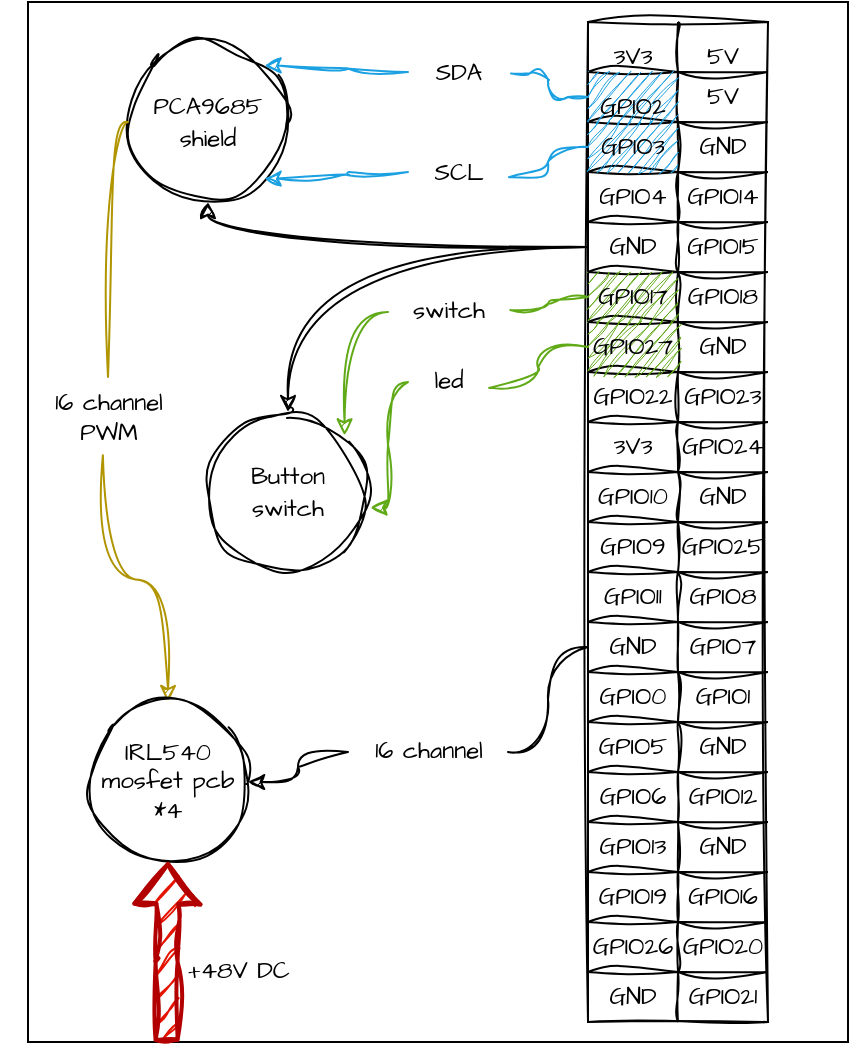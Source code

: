 <mxfile>
    <diagram id="WHN7KJUo0XjJs8HCU2_Z" name="Page-1">
        <mxGraphModel dx="584" dy="692" grid="1" gridSize="10" guides="1" tooltips="1" connect="1" arrows="1" fold="1" page="1" pageScale="1" pageWidth="827" pageHeight="1169" math="0" shadow="0">
            <root>
                <mxCell id="0"/>
                <mxCell id="1" parent="0"/>
                <mxCell id="95" value="" style="rounded=0;whiteSpace=wrap;html=1;fontSize=12;fillStyle=auto;" parent="1" vertex="1">
                    <mxGeometry x="200" y="140" width="410" height="520" as="geometry"/>
                </mxCell>
                <mxCell id="2" value="" style="shape=table;html=1;whiteSpace=wrap;startSize=0;container=1;collapsible=0;childLayout=tableLayout;hachureGap=4;fontFamily=Architects Daughter;fontSource=https%3A%2F%2Ffonts.googleapis.com%2Fcss%3Ffamily%3DArchitects%2BDaughter;fontSize=12;sketch=1;curveFitting=1;jiggle=2;" parent="1" vertex="1">
                    <mxGeometry x="480" y="150" width="90" height="500" as="geometry"/>
                </mxCell>
                <mxCell id="65" style="shape=tableRow;horizontal=0;startSize=0;swimlaneHead=0;swimlaneBody=0;top=0;left=0;bottom=0;right=0;collapsible=0;dropTarget=0;fillColor=none;points=[[0,0.5],[1,0.5]];portConstraint=eastwest;hachureGap=4;fontFamily=Architects Daughter;fontSource=https%3A%2F%2Ffonts.googleapis.com%2Fcss%3Ffamily%3DArchitects%2BDaughter;fontSize=20;sketch=1;curveFitting=1;jiggle=2;" parent="2" vertex="1">
                    <mxGeometry width="90" height="25" as="geometry"/>
                </mxCell>
                <mxCell id="66" value="&lt;font style=&quot;font-size: 12px;&quot;&gt;3V3&lt;/font&gt;" style="shape=partialRectangle;html=1;whiteSpace=wrap;connectable=0;fillColor=none;top=0;left=0;bottom=0;right=0;overflow=hidden;hachureGap=4;fontFamily=Architects Daughter;fontSource=https%3A%2F%2Ffonts.googleapis.com%2Fcss%3Ffamily%3DArchitects%2BDaughter;fontSize=20;sketch=1;curveFitting=1;jiggle=2;" parent="65" vertex="1">
                    <mxGeometry width="45" height="25" as="geometry">
                        <mxRectangle width="45" height="25" as="alternateBounds"/>
                    </mxGeometry>
                </mxCell>
                <mxCell id="67" value="&lt;font style=&quot;font-size: 12px;&quot;&gt;5V&lt;/font&gt;" style="shape=partialRectangle;html=1;whiteSpace=wrap;connectable=0;fillColor=none;top=0;left=0;bottom=0;right=0;overflow=hidden;hachureGap=4;fontFamily=Architects Daughter;fontSource=https%3A%2F%2Ffonts.googleapis.com%2Fcss%3Ffamily%3DArchitects%2BDaughter;fontSize=20;sketch=1;curveFitting=1;jiggle=2;" parent="65" vertex="1">
                    <mxGeometry x="45" width="45" height="25" as="geometry">
                        <mxRectangle width="45" height="25" as="alternateBounds"/>
                    </mxGeometry>
                </mxCell>
                <mxCell id="62" style="shape=tableRow;horizontal=0;startSize=0;swimlaneHead=0;swimlaneBody=0;top=0;left=0;bottom=0;right=0;collapsible=0;dropTarget=0;fillColor=none;points=[[0,0.5],[1,0.5]];portConstraint=eastwest;hachureGap=4;fontFamily=Architects Daughter;fontSource=https%3A%2F%2Ffonts.googleapis.com%2Fcss%3Ffamily%3DArchitects%2BDaughter;fontSize=20;sketch=1;curveFitting=1;jiggle=2;" parent="2" vertex="1">
                    <mxGeometry y="25" width="90" height="25" as="geometry"/>
                </mxCell>
                <mxCell id="63" value="&lt;font color=&quot;#000000&quot; style=&quot;font-size: 12px;&quot;&gt;GPIO2&lt;/font&gt;" style="shape=partialRectangle;html=1;whiteSpace=wrap;connectable=0;fillColor=#1BA1E2;top=0;left=0;bottom=0;right=0;overflow=hidden;hachureGap=4;fontFamily=Architects Daughter;fontSource=https%3A%2F%2Ffonts.googleapis.com%2Fcss%3Ffamily%3DArchitects%2BDaughter;fontSize=20;fontColor=#ffffff;strokeColor=#006EAF;sketch=1;curveFitting=1;jiggle=2;" parent="62" vertex="1">
                    <mxGeometry width="45" height="25" as="geometry">
                        <mxRectangle width="45" height="25" as="alternateBounds"/>
                    </mxGeometry>
                </mxCell>
                <mxCell id="64" value="5V" style="shape=partialRectangle;html=1;whiteSpace=wrap;connectable=0;fillColor=none;top=0;left=0;bottom=0;right=0;overflow=hidden;hachureGap=4;fontFamily=Architects Daughter;fontSource=https%3A%2F%2Ffonts.googleapis.com%2Fcss%3Ffamily%3DArchitects%2BDaughter;fontSize=12;sketch=1;curveFitting=1;jiggle=2;" parent="62" vertex="1">
                    <mxGeometry x="45" width="45" height="25" as="geometry">
                        <mxRectangle width="45" height="25" as="alternateBounds"/>
                    </mxGeometry>
                </mxCell>
                <mxCell id="59" style="shape=tableRow;horizontal=0;startSize=0;swimlaneHead=0;swimlaneBody=0;top=0;left=0;bottom=0;right=0;collapsible=0;dropTarget=0;fillColor=none;points=[[0,0.5],[1,0.5]];portConstraint=eastwest;hachureGap=4;fontFamily=Architects Daughter;fontSource=https%3A%2F%2Ffonts.googleapis.com%2Fcss%3Ffamily%3DArchitects%2BDaughter;fontSize=20;sketch=1;curveFitting=1;jiggle=2;" parent="2" vertex="1">
                    <mxGeometry y="50" width="90" height="25" as="geometry"/>
                </mxCell>
                <mxCell id="60" value="&lt;font color=&quot;#000000&quot;&gt;GPIO3&lt;/font&gt;" style="shape=partialRectangle;html=1;whiteSpace=wrap;connectable=0;fillColor=#1ba1e2;top=0;left=0;bottom=0;right=0;overflow=hidden;hachureGap=4;fontFamily=Architects Daughter;fontSource=https%3A%2F%2Ffonts.googleapis.com%2Fcss%3Ffamily%3DArchitects%2BDaughter;fontSize=12;fontColor=#ffffff;strokeColor=#006EAF;sketch=1;curveFitting=1;jiggle=2;" parent="59" vertex="1">
                    <mxGeometry width="45" height="25" as="geometry">
                        <mxRectangle width="45" height="25" as="alternateBounds"/>
                    </mxGeometry>
                </mxCell>
                <mxCell id="61" value="GND" style="shape=partialRectangle;html=1;whiteSpace=wrap;connectable=0;fillColor=none;top=0;left=0;bottom=0;right=0;overflow=hidden;hachureGap=4;fontFamily=Architects Daughter;fontSource=https%3A%2F%2Ffonts.googleapis.com%2Fcss%3Ffamily%3DArchitects%2BDaughter;fontSize=12;sketch=1;curveFitting=1;jiggle=2;" parent="59" vertex="1">
                    <mxGeometry x="45" width="45" height="25" as="geometry">
                        <mxRectangle width="45" height="25" as="alternateBounds"/>
                    </mxGeometry>
                </mxCell>
                <mxCell id="56" style="shape=tableRow;horizontal=0;startSize=0;swimlaneHead=0;swimlaneBody=0;top=0;left=0;bottom=0;right=0;collapsible=0;dropTarget=0;fillColor=none;points=[[0,0.5],[1,0.5]];portConstraint=eastwest;hachureGap=4;fontFamily=Architects Daughter;fontSource=https%3A%2F%2Ffonts.googleapis.com%2Fcss%3Ffamily%3DArchitects%2BDaughter;fontSize=20;sketch=1;curveFitting=1;jiggle=2;" parent="2" vertex="1">
                    <mxGeometry y="75" width="90" height="25" as="geometry"/>
                </mxCell>
                <mxCell id="57" value="GPIO4" style="shape=partialRectangle;html=1;whiteSpace=wrap;connectable=0;fillColor=none;top=0;left=0;bottom=0;right=0;overflow=hidden;hachureGap=4;fontFamily=Architects Daughter;fontSource=https%3A%2F%2Ffonts.googleapis.com%2Fcss%3Ffamily%3DArchitects%2BDaughter;fontSize=12;sketch=1;curveFitting=1;jiggle=2;" parent="56" vertex="1">
                    <mxGeometry width="45" height="25" as="geometry">
                        <mxRectangle width="45" height="25" as="alternateBounds"/>
                    </mxGeometry>
                </mxCell>
                <mxCell id="58" value="GPIO14" style="shape=partialRectangle;html=1;whiteSpace=wrap;connectable=0;fillColor=none;top=0;left=0;bottom=0;right=0;overflow=hidden;hachureGap=4;fontFamily=Architects Daughter;fontSource=https%3A%2F%2Ffonts.googleapis.com%2Fcss%3Ffamily%3DArchitects%2BDaughter;fontSize=12;sketch=1;curveFitting=1;jiggle=2;" parent="56" vertex="1">
                    <mxGeometry x="45" width="45" height="25" as="geometry">
                        <mxRectangle width="45" height="25" as="alternateBounds"/>
                    </mxGeometry>
                </mxCell>
                <mxCell id="53" style="shape=tableRow;horizontal=0;startSize=0;swimlaneHead=0;swimlaneBody=0;top=0;left=0;bottom=0;right=0;collapsible=0;dropTarget=0;fillColor=none;points=[[0,0.5],[1,0.5]];portConstraint=eastwest;hachureGap=4;fontFamily=Architects Daughter;fontSource=https%3A%2F%2Ffonts.googleapis.com%2Fcss%3Ffamily%3DArchitects%2BDaughter;fontSize=20;sketch=1;curveFitting=1;jiggle=2;" parent="2" vertex="1">
                    <mxGeometry y="100" width="90" height="25" as="geometry"/>
                </mxCell>
                <mxCell id="54" value="GND" style="shape=partialRectangle;html=1;whiteSpace=wrap;connectable=0;fillColor=none;top=0;left=0;bottom=0;right=0;overflow=hidden;hachureGap=4;fontFamily=Architects Daughter;fontSource=https%3A%2F%2Ffonts.googleapis.com%2Fcss%3Ffamily%3DArchitects%2BDaughter;fontSize=12;sketch=1;curveFitting=1;jiggle=2;" parent="53" vertex="1">
                    <mxGeometry width="45" height="25" as="geometry">
                        <mxRectangle width="45" height="25" as="alternateBounds"/>
                    </mxGeometry>
                </mxCell>
                <mxCell id="55" value="GPIO15" style="shape=partialRectangle;html=1;whiteSpace=wrap;connectable=0;fillColor=none;top=0;left=0;bottom=0;right=0;overflow=hidden;hachureGap=4;fontFamily=Architects Daughter;fontSource=https%3A%2F%2Ffonts.googleapis.com%2Fcss%3Ffamily%3DArchitects%2BDaughter;fontSize=12;sketch=1;curveFitting=1;jiggle=2;" parent="53" vertex="1">
                    <mxGeometry x="45" width="45" height="25" as="geometry">
                        <mxRectangle width="45" height="25" as="alternateBounds"/>
                    </mxGeometry>
                </mxCell>
                <mxCell id="50" style="shape=tableRow;horizontal=0;startSize=0;swimlaneHead=0;swimlaneBody=0;top=0;left=0;bottom=0;right=0;collapsible=0;dropTarget=0;fillColor=none;points=[[0,0.5],[1,0.5]];portConstraint=eastwest;hachureGap=4;fontFamily=Architects Daughter;fontSource=https%3A%2F%2Ffonts.googleapis.com%2Fcss%3Ffamily%3DArchitects%2BDaughter;fontSize=20;sketch=1;curveFitting=1;jiggle=2;" parent="2" vertex="1">
                    <mxGeometry y="125" width="90" height="25" as="geometry"/>
                </mxCell>
                <mxCell id="51" value="&lt;font color=&quot;#000000&quot;&gt;GPIO17&lt;/font&gt;" style="shape=partialRectangle;html=1;whiteSpace=wrap;connectable=0;fillColor=#60A917;top=0;left=0;bottom=0;right=0;overflow=hidden;hachureGap=4;fontFamily=Architects Daughter;fontSource=https%3A%2F%2Ffonts.googleapis.com%2Fcss%3Ffamily%3DArchitects%2BDaughter;fontSize=12;fontColor=#ffffff;strokeColor=#2D7600;sketch=1;curveFitting=1;jiggle=2;" parent="50" vertex="1">
                    <mxGeometry width="45" height="25" as="geometry">
                        <mxRectangle width="45" height="25" as="alternateBounds"/>
                    </mxGeometry>
                </mxCell>
                <mxCell id="52" value="GPIO18" style="shape=partialRectangle;html=1;whiteSpace=wrap;connectable=0;fillColor=none;top=0;left=0;bottom=0;right=0;overflow=hidden;hachureGap=4;fontFamily=Architects Daughter;fontSource=https%3A%2F%2Ffonts.googleapis.com%2Fcss%3Ffamily%3DArchitects%2BDaughter;fontSize=12;sketch=1;curveFitting=1;jiggle=2;" parent="50" vertex="1">
                    <mxGeometry x="45" width="45" height="25" as="geometry">
                        <mxRectangle width="45" height="25" as="alternateBounds"/>
                    </mxGeometry>
                </mxCell>
                <mxCell id="47" style="shape=tableRow;horizontal=0;startSize=0;swimlaneHead=0;swimlaneBody=0;top=0;left=0;bottom=0;right=0;collapsible=0;dropTarget=0;fillColor=none;points=[[0,0.5],[1,0.5]];portConstraint=eastwest;hachureGap=4;fontFamily=Architects Daughter;fontSource=https%3A%2F%2Ffonts.googleapis.com%2Fcss%3Ffamily%3DArchitects%2BDaughter;fontSize=20;sketch=1;curveFitting=1;jiggle=2;" parent="2" vertex="1">
                    <mxGeometry y="150" width="90" height="25" as="geometry"/>
                </mxCell>
                <mxCell id="48" value="&lt;font color=&quot;#000000&quot;&gt;GPIO27&lt;/font&gt;" style="shape=partialRectangle;html=1;whiteSpace=wrap;connectable=0;fillColor=#60a917;top=0;left=0;bottom=0;right=0;overflow=hidden;hachureGap=4;fontFamily=Architects Daughter;fontSource=https%3A%2F%2Ffonts.googleapis.com%2Fcss%3Ffamily%3DArchitects%2BDaughter;fontSize=12;fontColor=#ffffff;strokeColor=#2D7600;sketch=1;curveFitting=1;jiggle=2;" parent="47" vertex="1">
                    <mxGeometry width="45" height="25" as="geometry">
                        <mxRectangle width="45" height="25" as="alternateBounds"/>
                    </mxGeometry>
                </mxCell>
                <mxCell id="49" value="GND" style="shape=partialRectangle;html=1;whiteSpace=wrap;connectable=0;fillColor=none;top=0;left=0;bottom=0;right=0;overflow=hidden;hachureGap=4;fontFamily=Architects Daughter;fontSource=https%3A%2F%2Ffonts.googleapis.com%2Fcss%3Ffamily%3DArchitects%2BDaughter;fontSize=12;sketch=1;curveFitting=1;jiggle=2;" parent="47" vertex="1">
                    <mxGeometry x="45" width="45" height="25" as="geometry">
                        <mxRectangle width="45" height="25" as="alternateBounds"/>
                    </mxGeometry>
                </mxCell>
                <mxCell id="44" style="shape=tableRow;horizontal=0;startSize=0;swimlaneHead=0;swimlaneBody=0;top=0;left=0;bottom=0;right=0;collapsible=0;dropTarget=0;fillColor=none;points=[[0,0.5],[1,0.5]];portConstraint=eastwest;hachureGap=4;fontFamily=Architects Daughter;fontSource=https%3A%2F%2Ffonts.googleapis.com%2Fcss%3Ffamily%3DArchitects%2BDaughter;fontSize=20;sketch=1;curveFitting=1;jiggle=2;" parent="2" vertex="1">
                    <mxGeometry y="175" width="90" height="25" as="geometry"/>
                </mxCell>
                <mxCell id="45" value="GPIO22" style="shape=partialRectangle;html=1;whiteSpace=wrap;connectable=0;fillColor=none;top=0;left=0;bottom=0;right=0;overflow=hidden;hachureGap=4;fontFamily=Architects Daughter;fontSource=https%3A%2F%2Ffonts.googleapis.com%2Fcss%3Ffamily%3DArchitects%2BDaughter;fontSize=12;sketch=1;curveFitting=1;jiggle=2;" parent="44" vertex="1">
                    <mxGeometry width="45" height="25" as="geometry">
                        <mxRectangle width="45" height="25" as="alternateBounds"/>
                    </mxGeometry>
                </mxCell>
                <mxCell id="46" value="GPIO23" style="shape=partialRectangle;html=1;whiteSpace=wrap;connectable=0;fillColor=none;top=0;left=0;bottom=0;right=0;overflow=hidden;hachureGap=4;fontFamily=Architects Daughter;fontSource=https%3A%2F%2Ffonts.googleapis.com%2Fcss%3Ffamily%3DArchitects%2BDaughter;fontSize=12;sketch=1;curveFitting=1;jiggle=2;" parent="44" vertex="1">
                    <mxGeometry x="45" width="45" height="25" as="geometry">
                        <mxRectangle width="45" height="25" as="alternateBounds"/>
                    </mxGeometry>
                </mxCell>
                <mxCell id="41" style="shape=tableRow;horizontal=0;startSize=0;swimlaneHead=0;swimlaneBody=0;top=0;left=0;bottom=0;right=0;collapsible=0;dropTarget=0;fillColor=none;points=[[0,0.5],[1,0.5]];portConstraint=eastwest;hachureGap=4;fontFamily=Architects Daughter;fontSource=https%3A%2F%2Ffonts.googleapis.com%2Fcss%3Ffamily%3DArchitects%2BDaughter;fontSize=20;sketch=1;curveFitting=1;jiggle=2;" parent="2" vertex="1">
                    <mxGeometry y="200" width="90" height="25" as="geometry"/>
                </mxCell>
                <mxCell id="42" value="3V3" style="shape=partialRectangle;html=1;whiteSpace=wrap;connectable=0;fillColor=none;top=0;left=0;bottom=0;right=0;overflow=hidden;hachureGap=4;fontFamily=Architects Daughter;fontSource=https%3A%2F%2Ffonts.googleapis.com%2Fcss%3Ffamily%3DArchitects%2BDaughter;fontSize=12;sketch=1;curveFitting=1;jiggle=2;" parent="41" vertex="1">
                    <mxGeometry width="45" height="25" as="geometry">
                        <mxRectangle width="45" height="25" as="alternateBounds"/>
                    </mxGeometry>
                </mxCell>
                <mxCell id="43" value="GPIO24" style="shape=partialRectangle;html=1;whiteSpace=wrap;connectable=0;fillColor=none;top=0;left=0;bottom=0;right=0;overflow=hidden;hachureGap=4;fontFamily=Architects Daughter;fontSource=https%3A%2F%2Ffonts.googleapis.com%2Fcss%3Ffamily%3DArchitects%2BDaughter;fontSize=12;sketch=1;curveFitting=1;jiggle=2;" parent="41" vertex="1">
                    <mxGeometry x="45" width="45" height="25" as="geometry">
                        <mxRectangle width="45" height="25" as="alternateBounds"/>
                    </mxGeometry>
                </mxCell>
                <mxCell id="38" style="shape=tableRow;horizontal=0;startSize=0;swimlaneHead=0;swimlaneBody=0;top=0;left=0;bottom=0;right=0;collapsible=0;dropTarget=0;fillColor=none;points=[[0,0.5],[1,0.5]];portConstraint=eastwest;hachureGap=4;fontFamily=Architects Daughter;fontSource=https%3A%2F%2Ffonts.googleapis.com%2Fcss%3Ffamily%3DArchitects%2BDaughter;fontSize=20;sketch=1;curveFitting=1;jiggle=2;" parent="2" vertex="1">
                    <mxGeometry y="225" width="90" height="25" as="geometry"/>
                </mxCell>
                <mxCell id="39" value="GPIO10" style="shape=partialRectangle;html=1;whiteSpace=wrap;connectable=0;fillColor=none;top=0;left=0;bottom=0;right=0;overflow=hidden;hachureGap=4;fontFamily=Architects Daughter;fontSource=https%3A%2F%2Ffonts.googleapis.com%2Fcss%3Ffamily%3DArchitects%2BDaughter;fontSize=12;sketch=1;curveFitting=1;jiggle=2;" parent="38" vertex="1">
                    <mxGeometry width="45" height="25" as="geometry">
                        <mxRectangle width="45" height="25" as="alternateBounds"/>
                    </mxGeometry>
                </mxCell>
                <mxCell id="40" value="GND" style="shape=partialRectangle;html=1;whiteSpace=wrap;connectable=0;fillColor=none;top=0;left=0;bottom=0;right=0;overflow=hidden;hachureGap=4;fontFamily=Architects Daughter;fontSource=https%3A%2F%2Ffonts.googleapis.com%2Fcss%3Ffamily%3DArchitects%2BDaughter;fontSize=12;sketch=1;curveFitting=1;jiggle=2;" parent="38" vertex="1">
                    <mxGeometry x="45" width="45" height="25" as="geometry">
                        <mxRectangle width="45" height="25" as="alternateBounds"/>
                    </mxGeometry>
                </mxCell>
                <mxCell id="35" style="shape=tableRow;horizontal=0;startSize=0;swimlaneHead=0;swimlaneBody=0;top=0;left=0;bottom=0;right=0;collapsible=0;dropTarget=0;fillColor=none;points=[[0,0.5],[1,0.5]];portConstraint=eastwest;hachureGap=4;fontFamily=Architects Daughter;fontSource=https%3A%2F%2Ffonts.googleapis.com%2Fcss%3Ffamily%3DArchitects%2BDaughter;fontSize=20;sketch=1;curveFitting=1;jiggle=2;" parent="2" vertex="1">
                    <mxGeometry y="250" width="90" height="25" as="geometry"/>
                </mxCell>
                <mxCell id="36" value="GPIO9" style="shape=partialRectangle;html=1;whiteSpace=wrap;connectable=0;fillColor=none;top=0;left=0;bottom=0;right=0;overflow=hidden;hachureGap=4;fontFamily=Architects Daughter;fontSource=https%3A%2F%2Ffonts.googleapis.com%2Fcss%3Ffamily%3DArchitects%2BDaughter;fontSize=12;sketch=1;curveFitting=1;jiggle=2;" parent="35" vertex="1">
                    <mxGeometry width="45" height="25" as="geometry">
                        <mxRectangle width="45" height="25" as="alternateBounds"/>
                    </mxGeometry>
                </mxCell>
                <mxCell id="37" value="GPIO25" style="shape=partialRectangle;html=1;whiteSpace=wrap;connectable=0;fillColor=none;top=0;left=0;bottom=0;right=0;overflow=hidden;hachureGap=4;fontFamily=Architects Daughter;fontSource=https%3A%2F%2Ffonts.googleapis.com%2Fcss%3Ffamily%3DArchitects%2BDaughter;fontSize=12;sketch=1;curveFitting=1;jiggle=2;" parent="35" vertex="1">
                    <mxGeometry x="45" width="45" height="25" as="geometry">
                        <mxRectangle width="45" height="25" as="alternateBounds"/>
                    </mxGeometry>
                </mxCell>
                <mxCell id="32" style="shape=tableRow;horizontal=0;startSize=0;swimlaneHead=0;swimlaneBody=0;top=0;left=0;bottom=0;right=0;collapsible=0;dropTarget=0;fillColor=none;points=[[0,0.5],[1,0.5]];portConstraint=eastwest;hachureGap=4;fontFamily=Architects Daughter;fontSource=https%3A%2F%2Ffonts.googleapis.com%2Fcss%3Ffamily%3DArchitects%2BDaughter;fontSize=20;sketch=1;curveFitting=1;jiggle=2;" parent="2" vertex="1">
                    <mxGeometry y="275" width="90" height="25" as="geometry"/>
                </mxCell>
                <mxCell id="33" value="GPIO11" style="shape=partialRectangle;html=1;whiteSpace=wrap;connectable=0;fillColor=none;top=0;left=0;bottom=0;right=0;overflow=hidden;hachureGap=4;fontFamily=Architects Daughter;fontSource=https%3A%2F%2Ffonts.googleapis.com%2Fcss%3Ffamily%3DArchitects%2BDaughter;fontSize=12;sketch=1;curveFitting=1;jiggle=2;" parent="32" vertex="1">
                    <mxGeometry width="45" height="25" as="geometry">
                        <mxRectangle width="45" height="25" as="alternateBounds"/>
                    </mxGeometry>
                </mxCell>
                <mxCell id="34" value="GPIO8" style="shape=partialRectangle;html=1;whiteSpace=wrap;connectable=0;fillColor=none;top=0;left=0;bottom=0;right=0;overflow=hidden;hachureGap=4;fontFamily=Architects Daughter;fontSource=https%3A%2F%2Ffonts.googleapis.com%2Fcss%3Ffamily%3DArchitects%2BDaughter;fontSize=12;sketch=1;curveFitting=1;jiggle=2;" parent="32" vertex="1">
                    <mxGeometry x="45" width="45" height="25" as="geometry">
                        <mxRectangle width="45" height="25" as="alternateBounds"/>
                    </mxGeometry>
                </mxCell>
                <mxCell id="29" style="shape=tableRow;horizontal=0;startSize=0;swimlaneHead=0;swimlaneBody=0;top=0;left=0;bottom=0;right=0;collapsible=0;dropTarget=0;fillColor=none;points=[[0,0.5],[1,0.5]];portConstraint=eastwest;hachureGap=4;fontFamily=Architects Daughter;fontSource=https%3A%2F%2Ffonts.googleapis.com%2Fcss%3Ffamily%3DArchitects%2BDaughter;fontSize=20;sketch=1;curveFitting=1;jiggle=2;" parent="2" vertex="1">
                    <mxGeometry y="300" width="90" height="25" as="geometry"/>
                </mxCell>
                <mxCell id="30" value="GND" style="shape=partialRectangle;html=1;whiteSpace=wrap;connectable=0;fillColor=none;top=0;left=0;bottom=0;right=0;overflow=hidden;hachureGap=4;fontFamily=Architects Daughter;fontSource=https%3A%2F%2Ffonts.googleapis.com%2Fcss%3Ffamily%3DArchitects%2BDaughter;fontSize=12;sketch=1;curveFitting=1;jiggle=2;" parent="29" vertex="1">
                    <mxGeometry width="45" height="25" as="geometry">
                        <mxRectangle width="45" height="25" as="alternateBounds"/>
                    </mxGeometry>
                </mxCell>
                <mxCell id="31" value="GPIO7" style="shape=partialRectangle;html=1;whiteSpace=wrap;connectable=0;fillColor=none;top=0;left=0;bottom=0;right=0;overflow=hidden;hachureGap=4;fontFamily=Architects Daughter;fontSource=https%3A%2F%2Ffonts.googleapis.com%2Fcss%3Ffamily%3DArchitects%2BDaughter;fontSize=12;sketch=1;curveFitting=1;jiggle=2;" parent="29" vertex="1">
                    <mxGeometry x="45" width="45" height="25" as="geometry">
                        <mxRectangle width="45" height="25" as="alternateBounds"/>
                    </mxGeometry>
                </mxCell>
                <mxCell id="26" style="shape=tableRow;horizontal=0;startSize=0;swimlaneHead=0;swimlaneBody=0;top=0;left=0;bottom=0;right=0;collapsible=0;dropTarget=0;fillColor=none;points=[[0,0.5],[1,0.5]];portConstraint=eastwest;hachureGap=4;fontFamily=Architects Daughter;fontSource=https%3A%2F%2Ffonts.googleapis.com%2Fcss%3Ffamily%3DArchitects%2BDaughter;fontSize=20;sketch=1;curveFitting=1;jiggle=2;" parent="2" vertex="1">
                    <mxGeometry y="325" width="90" height="25" as="geometry"/>
                </mxCell>
                <mxCell id="27" value="GPIO0" style="shape=partialRectangle;html=1;whiteSpace=wrap;connectable=0;fillColor=none;top=0;left=0;bottom=0;right=0;overflow=hidden;hachureGap=4;fontFamily=Architects Daughter;fontSource=https%3A%2F%2Ffonts.googleapis.com%2Fcss%3Ffamily%3DArchitects%2BDaughter;fontSize=12;sketch=1;curveFitting=1;jiggle=2;" parent="26" vertex="1">
                    <mxGeometry width="45" height="25" as="geometry">
                        <mxRectangle width="45" height="25" as="alternateBounds"/>
                    </mxGeometry>
                </mxCell>
                <mxCell id="28" value="GPIO1" style="shape=partialRectangle;html=1;whiteSpace=wrap;connectable=0;fillColor=none;top=0;left=0;bottom=0;right=0;overflow=hidden;hachureGap=4;fontFamily=Architects Daughter;fontSource=https%3A%2F%2Ffonts.googleapis.com%2Fcss%3Ffamily%3DArchitects%2BDaughter;fontSize=12;sketch=1;curveFitting=1;jiggle=2;" parent="26" vertex="1">
                    <mxGeometry x="45" width="45" height="25" as="geometry">
                        <mxRectangle width="45" height="25" as="alternateBounds"/>
                    </mxGeometry>
                </mxCell>
                <mxCell id="23" style="shape=tableRow;horizontal=0;startSize=0;swimlaneHead=0;swimlaneBody=0;top=0;left=0;bottom=0;right=0;collapsible=0;dropTarget=0;fillColor=none;points=[[0,0.5],[1,0.5]];portConstraint=eastwest;hachureGap=4;fontFamily=Architects Daughter;fontSource=https%3A%2F%2Ffonts.googleapis.com%2Fcss%3Ffamily%3DArchitects%2BDaughter;fontSize=20;sketch=1;curveFitting=1;jiggle=2;" parent="2" vertex="1">
                    <mxGeometry y="350" width="90" height="25" as="geometry"/>
                </mxCell>
                <mxCell id="24" value="GPIO5" style="shape=partialRectangle;html=1;whiteSpace=wrap;connectable=0;fillColor=none;top=0;left=0;bottom=0;right=0;overflow=hidden;hachureGap=4;fontFamily=Architects Daughter;fontSource=https%3A%2F%2Ffonts.googleapis.com%2Fcss%3Ffamily%3DArchitects%2BDaughter;fontSize=12;sketch=1;curveFitting=1;jiggle=2;" parent="23" vertex="1">
                    <mxGeometry width="45" height="25" as="geometry">
                        <mxRectangle width="45" height="25" as="alternateBounds"/>
                    </mxGeometry>
                </mxCell>
                <mxCell id="25" value="GND" style="shape=partialRectangle;html=1;whiteSpace=wrap;connectable=0;fillColor=none;top=0;left=0;bottom=0;right=0;overflow=hidden;hachureGap=4;fontFamily=Architects Daughter;fontSource=https%3A%2F%2Ffonts.googleapis.com%2Fcss%3Ffamily%3DArchitects%2BDaughter;fontSize=12;sketch=1;curveFitting=1;jiggle=2;" parent="23" vertex="1">
                    <mxGeometry x="45" width="45" height="25" as="geometry">
                        <mxRectangle width="45" height="25" as="alternateBounds"/>
                    </mxGeometry>
                </mxCell>
                <mxCell id="20" style="shape=tableRow;horizontal=0;startSize=0;swimlaneHead=0;swimlaneBody=0;top=0;left=0;bottom=0;right=0;collapsible=0;dropTarget=0;fillColor=none;points=[[0,0.5],[1,0.5]];portConstraint=eastwest;hachureGap=4;fontFamily=Architects Daughter;fontSource=https%3A%2F%2Ffonts.googleapis.com%2Fcss%3Ffamily%3DArchitects%2BDaughter;fontSize=20;sketch=1;curveFitting=1;jiggle=2;" parent="2" vertex="1">
                    <mxGeometry y="375" width="90" height="25" as="geometry"/>
                </mxCell>
                <mxCell id="21" value="GPIO6" style="shape=partialRectangle;html=1;whiteSpace=wrap;connectable=0;fillColor=none;top=0;left=0;bottom=0;right=0;overflow=hidden;hachureGap=4;fontFamily=Architects Daughter;fontSource=https%3A%2F%2Ffonts.googleapis.com%2Fcss%3Ffamily%3DArchitects%2BDaughter;fontSize=12;sketch=1;curveFitting=1;jiggle=2;" parent="20" vertex="1">
                    <mxGeometry width="45" height="25" as="geometry">
                        <mxRectangle width="45" height="25" as="alternateBounds"/>
                    </mxGeometry>
                </mxCell>
                <mxCell id="22" value="GPIO12" style="shape=partialRectangle;html=1;whiteSpace=wrap;connectable=0;fillColor=none;top=0;left=0;bottom=0;right=0;overflow=hidden;hachureGap=4;fontFamily=Architects Daughter;fontSource=https%3A%2F%2Ffonts.googleapis.com%2Fcss%3Ffamily%3DArchitects%2BDaughter;fontSize=12;sketch=1;curveFitting=1;jiggle=2;" parent="20" vertex="1">
                    <mxGeometry x="45" width="45" height="25" as="geometry">
                        <mxRectangle width="45" height="25" as="alternateBounds"/>
                    </mxGeometry>
                </mxCell>
                <mxCell id="3" value="" style="shape=tableRow;horizontal=0;startSize=0;swimlaneHead=0;swimlaneBody=0;top=0;left=0;bottom=0;right=0;collapsible=0;dropTarget=0;fillColor=none;points=[[0,0.5],[1,0.5]];portConstraint=eastwest;hachureGap=4;fontFamily=Architects Daughter;fontSource=https%3A%2F%2Ffonts.googleapis.com%2Fcss%3Ffamily%3DArchitects%2BDaughter;fontSize=20;sketch=1;curveFitting=1;jiggle=2;" parent="2" vertex="1">
                    <mxGeometry y="400" width="90" height="25" as="geometry"/>
                </mxCell>
                <mxCell id="4" value="GPIO13" style="shape=partialRectangle;html=1;whiteSpace=wrap;connectable=0;fillColor=none;top=0;left=0;bottom=0;right=0;overflow=hidden;hachureGap=4;fontFamily=Architects Daughter;fontSource=https%3A%2F%2Ffonts.googleapis.com%2Fcss%3Ffamily%3DArchitects%2BDaughter;fontSize=12;sketch=1;curveFitting=1;jiggle=2;" parent="3" vertex="1">
                    <mxGeometry width="45" height="25" as="geometry">
                        <mxRectangle width="45" height="25" as="alternateBounds"/>
                    </mxGeometry>
                </mxCell>
                <mxCell id="5" value="GND" style="shape=partialRectangle;html=1;whiteSpace=wrap;connectable=0;fillColor=none;top=0;left=0;bottom=0;right=0;overflow=hidden;hachureGap=4;fontFamily=Architects Daughter;fontSource=https%3A%2F%2Ffonts.googleapis.com%2Fcss%3Ffamily%3DArchitects%2BDaughter;fontSize=12;sketch=1;curveFitting=1;jiggle=2;" parent="3" vertex="1">
                    <mxGeometry x="45" width="45" height="25" as="geometry">
                        <mxRectangle width="45" height="25" as="alternateBounds"/>
                    </mxGeometry>
                </mxCell>
                <mxCell id="15" value="" style="shape=tableRow;horizontal=0;startSize=0;swimlaneHead=0;swimlaneBody=0;top=0;left=0;bottom=0;right=0;collapsible=0;dropTarget=0;fillColor=none;points=[[0,0.5],[1,0.5]];portConstraint=eastwest;hachureGap=4;fontFamily=Architects Daughter;fontSource=https%3A%2F%2Ffonts.googleapis.com%2Fcss%3Ffamily%3DArchitects%2BDaughter;fontSize=20;sketch=1;curveFitting=1;jiggle=2;" parent="2" vertex="1">
                    <mxGeometry y="425" width="90" height="25" as="geometry"/>
                </mxCell>
                <mxCell id="16" value="GPIO19" style="shape=partialRectangle;html=1;whiteSpace=wrap;connectable=0;fillColor=none;top=0;left=0;bottom=0;right=0;overflow=hidden;hachureGap=4;fontFamily=Architects Daughter;fontSource=https%3A%2F%2Ffonts.googleapis.com%2Fcss%3Ffamily%3DArchitects%2BDaughter;fontSize=12;sketch=1;curveFitting=1;jiggle=2;" parent="15" vertex="1">
                    <mxGeometry width="45" height="25" as="geometry">
                        <mxRectangle width="45" height="25" as="alternateBounds"/>
                    </mxGeometry>
                </mxCell>
                <mxCell id="17" value="GPIO16" style="shape=partialRectangle;html=1;whiteSpace=wrap;connectable=0;fillColor=none;top=0;left=0;bottom=0;right=0;overflow=hidden;hachureGap=4;fontFamily=Architects Daughter;fontSource=https%3A%2F%2Ffonts.googleapis.com%2Fcss%3Ffamily%3DArchitects%2BDaughter;fontSize=12;sketch=1;curveFitting=1;jiggle=2;" parent="15" vertex="1">
                    <mxGeometry x="45" width="45" height="25" as="geometry">
                        <mxRectangle width="45" height="25" as="alternateBounds"/>
                    </mxGeometry>
                </mxCell>
                <mxCell id="11" value="" style="shape=tableRow;horizontal=0;startSize=0;swimlaneHead=0;swimlaneBody=0;top=0;left=0;bottom=0;right=0;collapsible=0;dropTarget=0;fillColor=none;points=[[0,0.5],[1,0.5]];portConstraint=eastwest;hachureGap=4;fontFamily=Architects Daughter;fontSource=https%3A%2F%2Ffonts.googleapis.com%2Fcss%3Ffamily%3DArchitects%2BDaughter;fontSize=20;sketch=1;curveFitting=1;jiggle=2;" parent="2" vertex="1">
                    <mxGeometry y="450" width="90" height="25" as="geometry"/>
                </mxCell>
                <mxCell id="12" value="GPIO26" style="shape=partialRectangle;html=1;whiteSpace=wrap;connectable=0;fillColor=none;top=0;left=0;bottom=0;right=0;overflow=hidden;hachureGap=4;fontFamily=Architects Daughter;fontSource=https%3A%2F%2Ffonts.googleapis.com%2Fcss%3Ffamily%3DArchitects%2BDaughter;fontSize=12;sketch=1;curveFitting=1;jiggle=2;" parent="11" vertex="1">
                    <mxGeometry width="45" height="25" as="geometry">
                        <mxRectangle width="45" height="25" as="alternateBounds"/>
                    </mxGeometry>
                </mxCell>
                <mxCell id="13" value="GPIO20" style="shape=partialRectangle;html=1;whiteSpace=wrap;connectable=0;fillColor=none;top=0;left=0;bottom=0;right=0;overflow=hidden;hachureGap=4;fontFamily=Architects Daughter;fontSource=https%3A%2F%2Ffonts.googleapis.com%2Fcss%3Ffamily%3DArchitects%2BDaughter;fontSize=12;sketch=1;curveFitting=1;jiggle=2;" parent="11" vertex="1">
                    <mxGeometry x="45" width="45" height="25" as="geometry">
                        <mxRectangle width="45" height="25" as="alternateBounds"/>
                    </mxGeometry>
                </mxCell>
                <mxCell id="7" value="" style="shape=tableRow;horizontal=0;startSize=0;swimlaneHead=0;swimlaneBody=0;top=0;left=0;bottom=0;right=0;collapsible=0;dropTarget=0;fillColor=none;points=[[0,0.5],[1,0.5]];portConstraint=eastwest;hachureGap=4;fontFamily=Architects Daughter;fontSource=https%3A%2F%2Ffonts.googleapis.com%2Fcss%3Ffamily%3DArchitects%2BDaughter;fontSize=20;sketch=1;curveFitting=1;jiggle=2;" parent="2" vertex="1">
                    <mxGeometry y="475" width="90" height="25" as="geometry"/>
                </mxCell>
                <mxCell id="8" value="GND" style="shape=partialRectangle;html=1;whiteSpace=wrap;connectable=0;fillColor=none;top=0;left=0;bottom=0;right=0;overflow=hidden;hachureGap=4;fontFamily=Architects Daughter;fontSource=https%3A%2F%2Ffonts.googleapis.com%2Fcss%3Ffamily%3DArchitects%2BDaughter;fontSize=12;sketch=1;curveFitting=1;jiggle=2;" parent="7" vertex="1">
                    <mxGeometry width="45" height="25" as="geometry">
                        <mxRectangle width="45" height="25" as="alternateBounds"/>
                    </mxGeometry>
                </mxCell>
                <mxCell id="9" value="GPIO21" style="shape=partialRectangle;html=1;whiteSpace=wrap;connectable=0;fillColor=none;top=0;left=0;bottom=0;right=0;overflow=hidden;hachureGap=4;fontFamily=Architects Daughter;fontSource=https%3A%2F%2Ffonts.googleapis.com%2Fcss%3Ffamily%3DArchitects%2BDaughter;fontSize=12;sketch=1;curveFitting=1;jiggle=2;" parent="7" vertex="1">
                    <mxGeometry x="45" width="45" height="25" as="geometry">
                        <mxRectangle width="45" height="25" as="alternateBounds"/>
                    </mxGeometry>
                </mxCell>
                <mxCell id="89" style="edgeStyle=orthogonalEdgeStyle;curved=1;html=1;exitX=0.468;exitY=0.977;exitDx=0;exitDy=0;entryX=0.5;entryY=0;entryDx=0;entryDy=0;fontSize=12;elbow=vertical;startArrow=none;exitPerimeter=0;sketch=1;curveFitting=1;jiggle=2;fillColor=#e3c800;strokeColor=#B09500;" parent="1" source="90" target="88" edge="1">
                    <mxGeometry relative="1" as="geometry"/>
                </mxCell>
                <mxCell id="70" value="&lt;font data-font-src=&quot;https://fonts.googleapis.com/css?family=Architects+Daughter&quot; face=&quot;Architects Daughter&quot;&gt;PCA9685&lt;br&gt;shield&lt;/font&gt;" style="ellipse;whiteSpace=wrap;html=1;aspect=fixed;fontSize=12;sketch=1;curveFitting=1;jiggle=2;" parent="1" vertex="1">
                    <mxGeometry x="250" y="160" width="80" height="80" as="geometry"/>
                </mxCell>
                <mxCell id="71" style="edgeStyle=orthogonalEdgeStyle;html=1;exitX=0;exitY=0.5;exitDx=0;exitDy=0;entryX=1;entryY=0;entryDx=0;entryDy=0;fontSize=12;startArrow=none;curved=1;sketch=1;curveFitting=1;jiggle=2;strokeColor=#1BA1E2;" parent="1" source="74" target="70" edge="1">
                    <mxGeometry relative="1" as="geometry"/>
                </mxCell>
                <mxCell id="72" style="edgeStyle=orthogonalEdgeStyle;html=1;exitX=0;exitY=0.5;exitDx=0;exitDy=0;entryX=1;entryY=1;entryDx=0;entryDy=0;fontSize=12;startArrow=none;curved=1;sketch=1;curveFitting=1;jiggle=2;strokeColor=#1BA1E2;" parent="1" source="77" target="70" edge="1">
                    <mxGeometry relative="1" as="geometry"/>
                </mxCell>
                <mxCell id="76" value="" style="html=1;exitX=0;exitY=0.5;exitDx=0;exitDy=0;entryX=1.03;entryY=0.524;entryDx=0;entryDy=0;fontSize=12;endArrow=none;entryPerimeter=0;edgeStyle=orthogonalEdgeStyle;sketch=1;curveFitting=1;jiggle=2;strokeColor=#1BA1E2;" parent="1" source="62" target="74" edge="1">
                    <mxGeometry relative="1" as="geometry">
                        <mxPoint x="480" y="187.5" as="sourcePoint"/>
                        <mxPoint x="338.284" y="171.716" as="targetPoint"/>
                    </mxGeometry>
                </mxCell>
                <mxCell id="74" value="&lt;font data-font-src=&quot;https://fonts.googleapis.com/css?family=Architects+Daughter&quot; face=&quot;Architects Daughter&quot;&gt;SDA&lt;/font&gt;" style="text;html=1;align=center;verticalAlign=middle;resizable=0;points=[];autosize=1;strokeColor=none;fillColor=none;fontSize=12;sketch=1;curveFitting=1;jiggle=2;" parent="1" vertex="1">
                    <mxGeometry x="390" y="160" width="50" height="30" as="geometry"/>
                </mxCell>
                <mxCell id="78" value="" style="edgeStyle=orthogonalEdgeStyle;html=1;exitX=0;exitY=0.5;exitDx=0;exitDy=0;entryX=1.01;entryY=0.587;entryDx=0;entryDy=0;fontSize=12;endArrow=none;entryPerimeter=0;curved=1;sketch=1;curveFitting=1;jiggle=2;strokeColor=#1BA1E2;" parent="1" source="59" target="77" edge="1">
                    <mxGeometry relative="1" as="geometry">
                        <mxPoint x="480" y="212.5" as="sourcePoint"/>
                        <mxPoint x="338.284" y="228.284" as="targetPoint"/>
                    </mxGeometry>
                </mxCell>
                <mxCell id="77" value="&lt;font data-font-src=&quot;https://fonts.googleapis.com/css?family=Architects+Daughter&quot; face=&quot;Architects Daughter&quot;&gt;SCL&lt;/font&gt;" style="text;html=1;align=center;verticalAlign=middle;resizable=0;points=[];autosize=1;strokeColor=none;fillColor=none;fontSize=12;sketch=1;curveFitting=1;jiggle=2;" parent="1" vertex="1">
                    <mxGeometry x="390" y="210" width="50" height="30" as="geometry"/>
                </mxCell>
                <mxCell id="79" style="edgeStyle=orthogonalEdgeStyle;curved=1;html=1;exitX=0;exitY=0.5;exitDx=0;exitDy=0;entryX=0.5;entryY=1;entryDx=0;entryDy=0;fontSize=12;elbow=vertical;sketch=1;curveFitting=1;jiggle=2;" parent="1" source="53" target="70" edge="1">
                    <mxGeometry relative="1" as="geometry"/>
                </mxCell>
                <mxCell id="80" value="&lt;font data-font-src=&quot;https://fonts.googleapis.com/css?family=Architects+Daughter&quot; face=&quot;Architects Daughter&quot;&gt;Button&lt;br&gt;switch&lt;/font&gt;" style="ellipse;whiteSpace=wrap;html=1;aspect=fixed;fontSize=12;sketch=1;curveFitting=1;jiggle=2;" parent="1" vertex="1">
                    <mxGeometry x="290" y="345" width="80" height="80" as="geometry"/>
                </mxCell>
                <mxCell id="81" style="edgeStyle=orthogonalEdgeStyle;curved=1;html=1;exitX=0;exitY=0.5;exitDx=0;exitDy=0;entryX=1;entryY=0;entryDx=0;entryDy=0;fontSize=12;elbow=vertical;startArrow=none;sketch=1;curveFitting=1;jiggle=2;strokeColor=#60A917;" parent="1" source="84" target="80" edge="1">
                    <mxGeometry relative="1" as="geometry"/>
                </mxCell>
                <mxCell id="82" style="edgeStyle=orthogonalEdgeStyle;curved=1;html=1;exitX=0;exitY=0.5;exitDx=0;exitDy=0;entryX=1.015;entryY=0.598;entryDx=0;entryDy=0;entryPerimeter=0;fontSize=12;elbow=vertical;startArrow=none;sketch=1;curveFitting=1;jiggle=2;strokeColor=#60A917;" parent="1" source="86" target="80" edge="1">
                    <mxGeometry relative="1" as="geometry"/>
                </mxCell>
                <mxCell id="83" style="edgeStyle=orthogonalEdgeStyle;curved=1;html=1;exitX=0;exitY=0.5;exitDx=0;exitDy=0;entryX=0.5;entryY=0;entryDx=0;entryDy=0;fontSize=12;elbow=vertical;sketch=1;curveFitting=1;jiggle=2;" parent="1" source="53" target="80" edge="1">
                    <mxGeometry relative="1" as="geometry"/>
                </mxCell>
                <mxCell id="85" value="" style="edgeStyle=orthogonalEdgeStyle;curved=1;html=1;exitX=0;exitY=0.5;exitDx=0;exitDy=0;entryX=1.019;entryY=0.467;entryDx=0;entryDy=0;fontSize=12;elbow=vertical;endArrow=none;entryPerimeter=0;sketch=1;curveFitting=1;jiggle=2;strokeColor=#60A917;" parent="1" source="50" target="84" edge="1">
                    <mxGeometry relative="1" as="geometry">
                        <mxPoint x="480" y="287.5" as="sourcePoint"/>
                        <mxPoint x="338.284" y="301.716" as="targetPoint"/>
                    </mxGeometry>
                </mxCell>
                <mxCell id="84" value="switch" style="text;html=1;align=center;verticalAlign=middle;resizable=0;points=[];autosize=1;strokeColor=none;fillColor=none;fontSize=12;sketch=1;curveFitting=1;jiggle=2;fontFamily=Architects Daughter;fontSource=https%3A%2F%2Ffonts.googleapis.com%2Fcss%3Ffamily%3DArchitects%2BDaughter;" parent="1" vertex="1">
                    <mxGeometry x="380" y="280" width="60" height="30" as="geometry"/>
                </mxCell>
                <mxCell id="87" value="" style="edgeStyle=orthogonalEdgeStyle;curved=1;html=1;exitX=0;exitY=0.5;exitDx=0;exitDy=0;entryX=1.015;entryY=0.598;entryDx=0;entryDy=0;entryPerimeter=0;fontSize=12;elbow=vertical;endArrow=none;sketch=1;curveFitting=1;jiggle=2;strokeColor=#60A917;" parent="1" source="47" target="86" edge="1">
                    <mxGeometry relative="1" as="geometry">
                        <mxPoint x="480" y="312.5" as="sourcePoint"/>
                        <mxPoint x="351.2" y="337.84" as="targetPoint"/>
                    </mxGeometry>
                </mxCell>
                <mxCell id="86" value="led" style="text;html=1;align=center;verticalAlign=middle;resizable=0;points=[];autosize=1;strokeColor=none;fillColor=none;fontSize=12;sketch=1;curveFitting=1;jiggle=2;fontFamily=Architects Daughter;fontSource=https%3A%2F%2Ffonts.googleapis.com%2Fcss%3Ffamily%3DArchitects%2BDaughter;" parent="1" vertex="1">
                    <mxGeometry x="390" y="315" width="40" height="30" as="geometry"/>
                </mxCell>
                <mxCell id="88" value="IRL540&lt;br&gt;mosfet pcb&lt;br&gt;*4" style="ellipse;whiteSpace=wrap;html=1;aspect=fixed;fontSize=12;sketch=1;curveFitting=1;jiggle=2;fontFamily=Architects Daughter;fontSource=https%3A%2F%2Ffonts.googleapis.com%2Fcss%3Ffamily%3DArchitects%2BDaughter;" parent="1" vertex="1">
                    <mxGeometry x="230" y="490" width="80" height="80" as="geometry"/>
                </mxCell>
                <mxCell id="91" value="" style="edgeStyle=orthogonalEdgeStyle;curved=1;html=1;exitX=0;exitY=0.5;exitDx=0;exitDy=0;entryX=0.5;entryY=0;entryDx=0;entryDy=0;fontSize=12;elbow=vertical;endArrow=none;sketch=1;curveFitting=1;jiggle=2;fillColor=#e3c800;strokeColor=#B09500;" parent="1" source="70" target="90" edge="1">
                    <mxGeometry relative="1" as="geometry">
                        <mxPoint x="260" y="250" as="sourcePoint"/>
                        <mxPoint x="210" y="480" as="targetPoint"/>
                    </mxGeometry>
                </mxCell>
                <mxCell id="90" value="16 channel&lt;br&gt;PWM" style="text;html=1;align=center;verticalAlign=middle;resizable=0;points=[];autosize=1;strokeColor=none;fillColor=none;fontSize=12;sketch=1;curveFitting=1;jiggle=2;fontFamily=Architects Daughter;fontSource=https%3A%2F%2Ffonts.googleapis.com%2Fcss%3Ffamily%3DArchitects%2BDaughter;" parent="1" vertex="1">
                    <mxGeometry x="200" y="327.5" width="80" height="40" as="geometry"/>
                </mxCell>
                <mxCell id="92" style="edgeStyle=orthogonalEdgeStyle;curved=1;html=1;exitX=0;exitY=0.5;exitDx=0;exitDy=0;entryX=1;entryY=0.5;entryDx=0;entryDy=0;fontSize=12;elbow=vertical;startArrow=none;sketch=1;curveFitting=1;jiggle=2;strokeColor=#000000;" parent="1" source="93" target="88" edge="1">
                    <mxGeometry relative="1" as="geometry"/>
                </mxCell>
                <mxCell id="94" value="" style="edgeStyle=orthogonalEdgeStyle;curved=1;html=1;exitX=0;exitY=0.5;exitDx=0;exitDy=0;entryX=1;entryY=0.5;entryDx=0;entryDy=0;fontSize=12;elbow=vertical;endArrow=none;sketch=1;curveFitting=1;jiggle=2;strokeColor=#000000;" parent="1" source="29" target="93" edge="1">
                    <mxGeometry relative="1" as="geometry">
                        <mxPoint x="480" y="462.5" as="sourcePoint"/>
                        <mxPoint x="260" y="460" as="targetPoint"/>
                    </mxGeometry>
                </mxCell>
                <mxCell id="93" value="16 channel" style="text;html=1;align=center;verticalAlign=middle;resizable=0;points=[];autosize=1;strokeColor=none;fillColor=none;fontSize=12;sketch=1;curveFitting=1;jiggle=2;fontFamily=Architects Daughter;fontSource=https%3A%2F%2Ffonts.googleapis.com%2Fcss%3Ffamily%3DArchitects%2BDaughter;" parent="1" vertex="1">
                    <mxGeometry x="360" y="500" width="80" height="30" as="geometry"/>
                </mxCell>
                <mxCell id="96" value="" style="shape=flexArrow;endArrow=classic;html=1;strokeWidth=2;fontSize=12;entryX=0.5;entryY=1;entryDx=0;entryDy=0;edgeStyle=orthogonalEdgeStyle;exitX=0.169;exitY=1;exitDx=0;exitDy=0;sketch=1;curveFitting=1;jiggle=2;exitPerimeter=0;fillColor=#e51400;strokeColor=#B20000;" parent="1" source="95" target="88" edge="1">
                    <mxGeometry width="50" height="50" relative="1" as="geometry">
                        <mxPoint x="89.14" y="640.05" as="sourcePoint"/>
                        <mxPoint x="490.856" y="671.546" as="targetPoint"/>
                        <Array as="points">
                            <mxPoint x="269" y="620"/>
                            <mxPoint x="270" y="620"/>
                        </Array>
                    </mxGeometry>
                </mxCell>
                <mxCell id="98" value="&lt;font data-font-src=&quot;https://fonts.googleapis.com/css?family=Architects+Daughter&quot; face=&quot;Architects Daughter&quot;&gt;+48V DC&lt;/font&gt;" style="edgeLabel;html=1;align=center;verticalAlign=middle;resizable=0;points=[];fontSize=12;sketch=1;curveFitting=1;jiggle=2;" parent="1" vertex="1" connectable="0">
                    <mxGeometry x="186.003" y="140.001" as="geometry">
                        <mxPoint x="119" y="484" as="offset"/>
                    </mxGeometry>
                </mxCell>
            </root>
        </mxGraphModel>
    </diagram>
</mxfile>